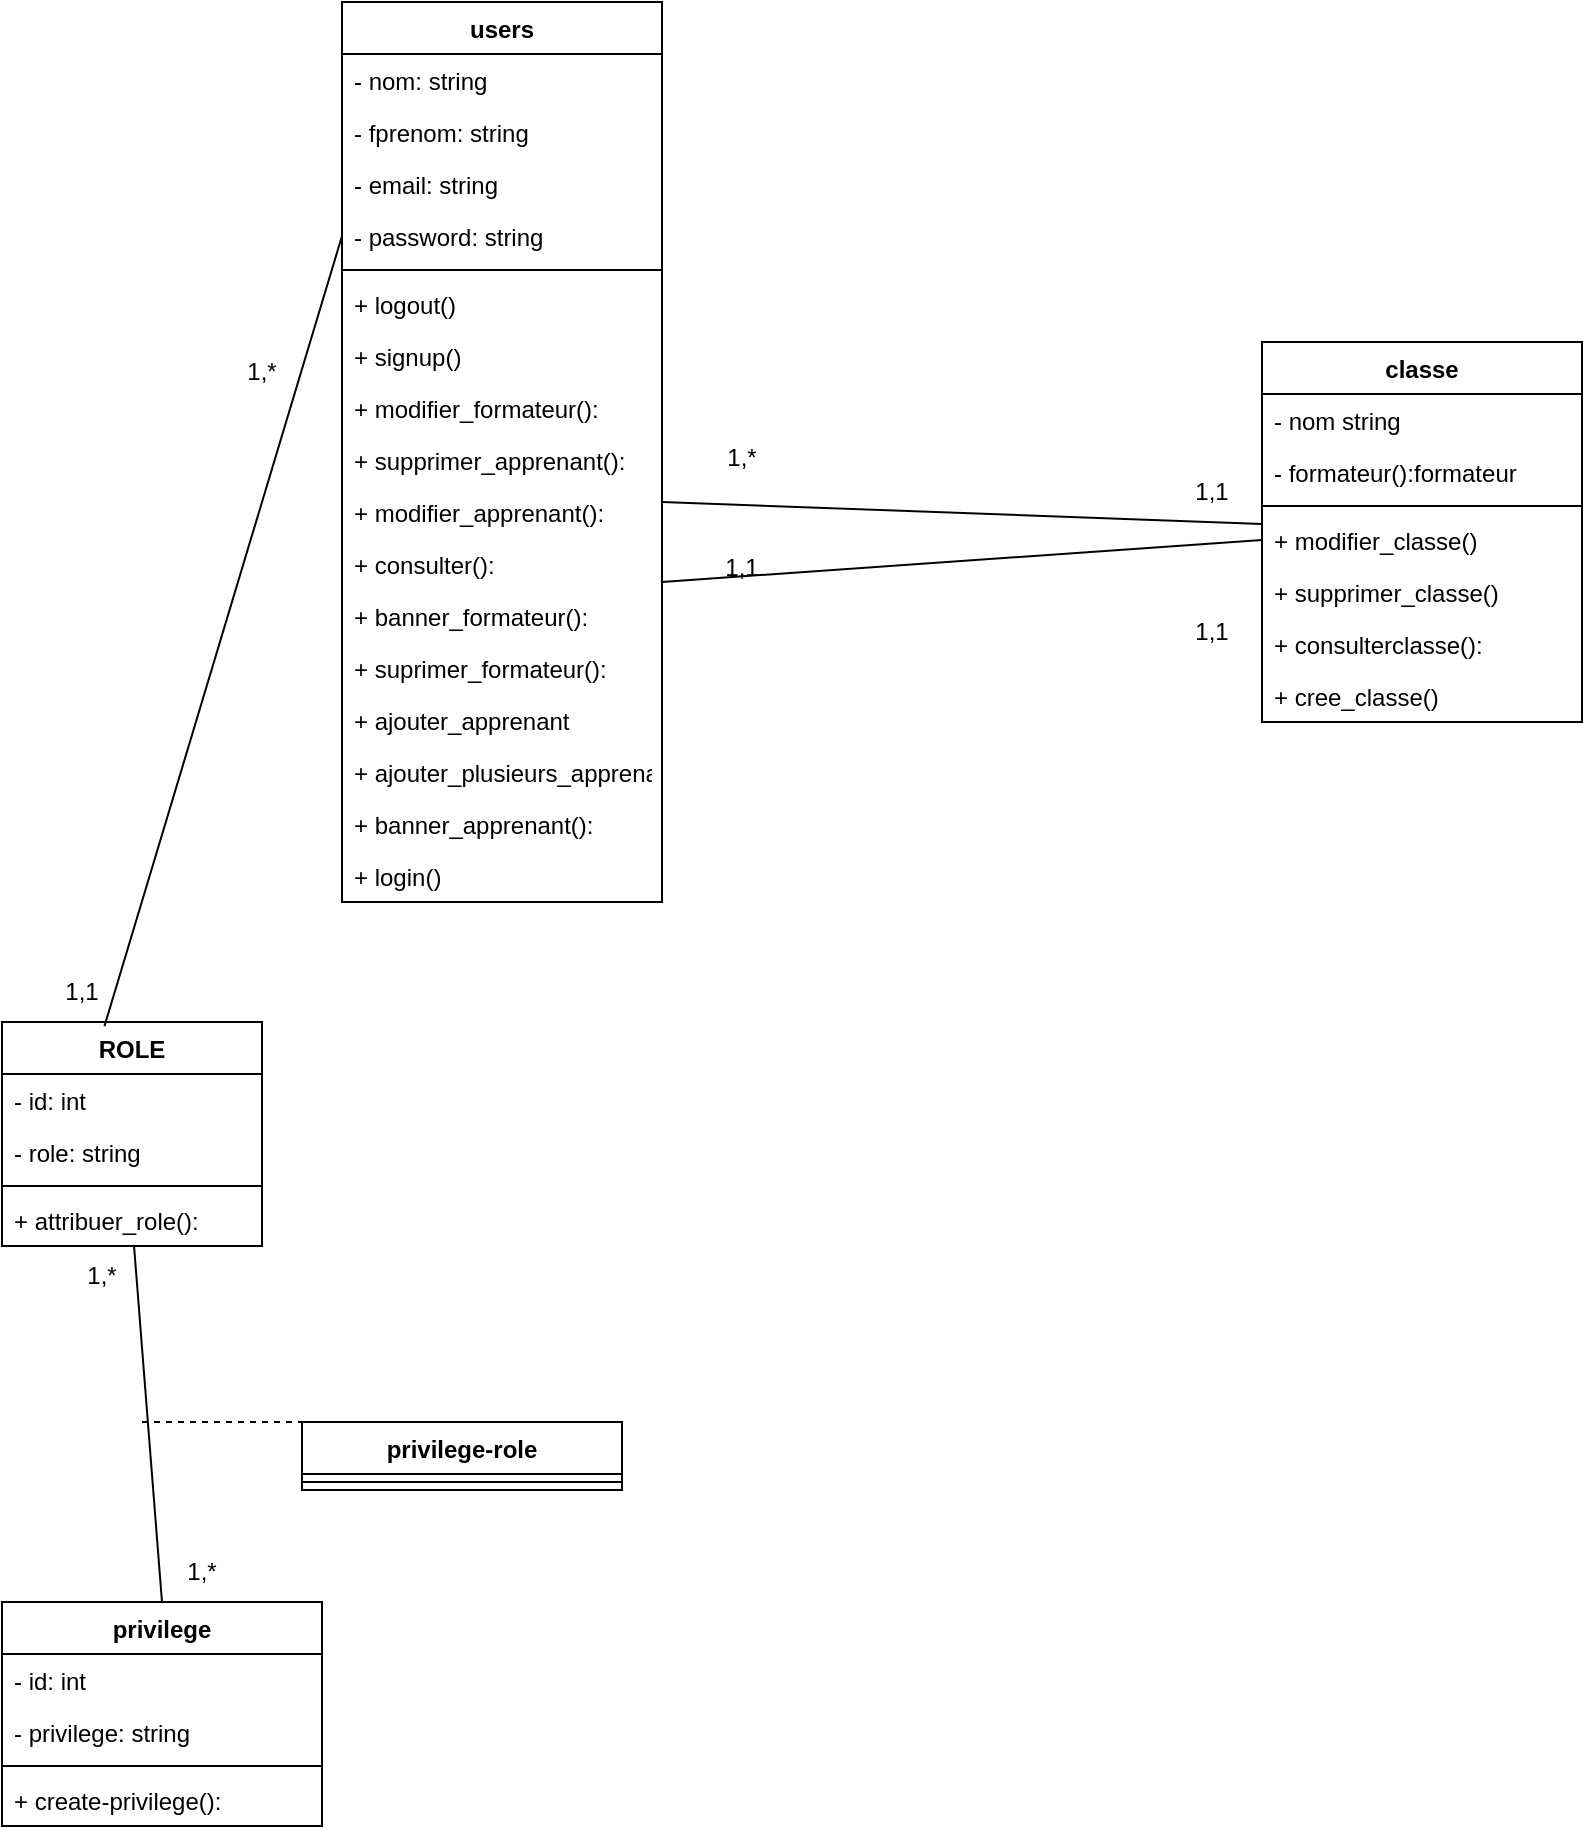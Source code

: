 <mxfile version="12.2.4" pages="1"><diagram id="awoEGCEaVY_gVuTQiOwD" name="Page-1"><mxGraphModel dx="1375" dy="1000" grid="1" gridSize="10" guides="1" tooltips="1" connect="1" arrows="1" fold="1" page="0" pageScale="1" pageWidth="850" pageHeight="1100" background="none" math="0" shadow="0"><root><mxCell id="0"/><mxCell id="1" parent="0"/><mxCell id="105" value="users" style="swimlane;fontStyle=1;align=center;verticalAlign=top;childLayout=stackLayout;horizontal=1;startSize=26;horizontalStack=0;resizeParent=1;resizeParentMax=0;resizeLast=0;collapsible=1;marginBottom=0;" vertex="1" parent="1"><mxGeometry x="220" y="10" width="160" height="450" as="geometry"/></mxCell><mxCell id="106" value="- nom: string" style="text;strokeColor=none;fillColor=none;align=left;verticalAlign=top;spacingLeft=4;spacingRight=4;overflow=hidden;rotatable=0;points=[[0,0.5],[1,0.5]];portConstraint=eastwest;" vertex="1" parent="105"><mxGeometry y="26" width="160" height="26" as="geometry"/></mxCell><mxCell id="107" value="- fprenom: string" style="text;strokeColor=none;fillColor=none;align=left;verticalAlign=top;spacingLeft=4;spacingRight=4;overflow=hidden;rotatable=0;points=[[0,0.5],[1,0.5]];portConstraint=eastwest;" vertex="1" parent="105"><mxGeometry y="52" width="160" height="26" as="geometry"/></mxCell><mxCell id="108" value="- email: string" style="text;strokeColor=none;fillColor=none;align=left;verticalAlign=top;spacingLeft=4;spacingRight=4;overflow=hidden;rotatable=0;points=[[0,0.5],[1,0.5]];portConstraint=eastwest;" vertex="1" parent="105"><mxGeometry y="78" width="160" height="26" as="geometry"/></mxCell><mxCell id="109" value="- password: string" style="text;strokeColor=none;fillColor=none;align=left;verticalAlign=top;spacingLeft=4;spacingRight=4;overflow=hidden;rotatable=0;points=[[0,0.5],[1,0.5]];portConstraint=eastwest;" vertex="1" parent="105"><mxGeometry y="104" width="160" height="26" as="geometry"/></mxCell><mxCell id="110" value="" style="line;strokeWidth=1;fillColor=none;align=left;verticalAlign=middle;spacingTop=-1;spacingLeft=3;spacingRight=3;rotatable=0;labelPosition=right;points=[];portConstraint=eastwest;strokeColor=inherit;" vertex="1" parent="105"><mxGeometry y="130" width="160" height="8" as="geometry"/></mxCell><mxCell id="111" value="+ logout()" style="text;strokeColor=none;fillColor=none;align=left;verticalAlign=top;spacingLeft=4;spacingRight=4;overflow=hidden;rotatable=0;points=[[0,0.5],[1,0.5]];portConstraint=eastwest;" vertex="1" parent="105"><mxGeometry y="138" width="160" height="26" as="geometry"/></mxCell><mxCell id="112" value="+ signup()" style="text;strokeColor=none;fillColor=none;align=left;verticalAlign=top;spacingLeft=4;spacingRight=4;overflow=hidden;rotatable=0;points=[[0,0.5],[1,0.5]];portConstraint=eastwest;" vertex="1" parent="105"><mxGeometry y="164" width="160" height="26" as="geometry"/></mxCell><mxCell id="113" value="+ modifier_formateur(): " style="text;strokeColor=none;fillColor=none;align=left;verticalAlign=top;spacingLeft=4;spacingRight=4;overflow=hidden;rotatable=0;points=[[0,0.5],[1,0.5]];portConstraint=eastwest;" vertex="1" parent="105"><mxGeometry y="190" width="160" height="26" as="geometry"/></mxCell><mxCell id="114" value="+ supprimer_apprenant(): " style="text;strokeColor=none;fillColor=none;align=left;verticalAlign=top;spacingLeft=4;spacingRight=4;overflow=hidden;rotatable=0;points=[[0,0.5],[1,0.5]];portConstraint=eastwest;" vertex="1" parent="105"><mxGeometry y="216" width="160" height="26" as="geometry"/></mxCell><mxCell id="115" value="+ modifier_apprenant(): " style="text;strokeColor=none;fillColor=none;align=left;verticalAlign=top;spacingLeft=4;spacingRight=4;overflow=hidden;rotatable=0;points=[[0,0.5],[1,0.5]];portConstraint=eastwest;" vertex="1" parent="105"><mxGeometry y="242" width="160" height="26" as="geometry"/></mxCell><mxCell id="116" value="+ consulter(): " style="text;strokeColor=none;fillColor=none;align=left;verticalAlign=top;spacingLeft=4;spacingRight=4;overflow=hidden;rotatable=0;points=[[0,0.5],[1,0.5]];portConstraint=eastwest;" vertex="1" parent="105"><mxGeometry y="268" width="160" height="26" as="geometry"/></mxCell><mxCell id="117" value="+ banner_formateur(): " style="text;strokeColor=none;fillColor=none;align=left;verticalAlign=top;spacingLeft=4;spacingRight=4;overflow=hidden;rotatable=0;points=[[0,0.5],[1,0.5]];portConstraint=eastwest;" vertex="1" parent="105"><mxGeometry y="294" width="160" height="26" as="geometry"/></mxCell><mxCell id="118" value="+ suprimer_formateur(): " style="text;strokeColor=none;fillColor=none;align=left;verticalAlign=top;spacingLeft=4;spacingRight=4;overflow=hidden;rotatable=0;points=[[0,0.5],[1,0.5]];portConstraint=eastwest;" vertex="1" parent="105"><mxGeometry y="320" width="160" height="26" as="geometry"/></mxCell><mxCell id="119" value="+ ajouter_apprenant" style="text;strokeColor=none;fillColor=none;align=left;verticalAlign=top;spacingLeft=4;spacingRight=4;overflow=hidden;rotatable=0;points=[[0,0.5],[1,0.5]];portConstraint=eastwest;" vertex="1" parent="105"><mxGeometry y="346" width="160" height="26" as="geometry"/></mxCell><mxCell id="120" value="+ ajouter_plusieurs_apprenant" style="text;strokeColor=none;fillColor=none;align=left;verticalAlign=top;spacingLeft=4;spacingRight=4;overflow=hidden;rotatable=0;points=[[0,0.5],[1,0.5]];portConstraint=eastwest;" vertex="1" parent="105"><mxGeometry y="372" width="160" height="26" as="geometry"/></mxCell><mxCell id="121" value="+ banner_apprenant(): " style="text;strokeColor=none;fillColor=none;align=left;verticalAlign=top;spacingLeft=4;spacingRight=4;overflow=hidden;rotatable=0;points=[[0,0.5],[1,0.5]];portConstraint=eastwest;" vertex="1" parent="105"><mxGeometry y="398" width="160" height="26" as="geometry"/></mxCell><mxCell id="122" value="+ login()" style="text;strokeColor=none;fillColor=none;align=left;verticalAlign=top;spacingLeft=4;spacingRight=4;overflow=hidden;rotatable=0;points=[[0,0.5],[1,0.5]];portConstraint=eastwest;" vertex="1" parent="105"><mxGeometry y="424" width="160" height="26" as="geometry"/></mxCell><mxCell id="123" value="classe" style="swimlane;fontStyle=1;align=center;verticalAlign=top;childLayout=stackLayout;horizontal=1;startSize=26;horizontalStack=0;resizeParent=1;resizeParentMax=0;resizeLast=0;collapsible=1;marginBottom=0;" vertex="1" parent="1"><mxGeometry x="680" y="180" width="160" height="190" as="geometry"/></mxCell><mxCell id="124" value="- nom string" style="text;strokeColor=none;fillColor=none;align=left;verticalAlign=top;spacingLeft=4;spacingRight=4;overflow=hidden;rotatable=0;points=[[0,0.5],[1,0.5]];portConstraint=eastwest;" vertex="1" parent="123"><mxGeometry y="26" width="160" height="26" as="geometry"/></mxCell><mxCell id="125" value="- formateur():formateur" style="text;strokeColor=none;fillColor=none;align=left;verticalAlign=top;spacingLeft=4;spacingRight=4;overflow=hidden;rotatable=0;points=[[0,0.5],[1,0.5]];portConstraint=eastwest;" vertex="1" parent="123"><mxGeometry y="52" width="160" height="26" as="geometry"/></mxCell><mxCell id="126" value="" style="line;strokeWidth=1;fillColor=none;align=left;verticalAlign=middle;spacingTop=-1;spacingLeft=3;spacingRight=3;rotatable=0;labelPosition=right;points=[];portConstraint=eastwest;strokeColor=inherit;" vertex="1" parent="123"><mxGeometry y="78" width="160" height="8" as="geometry"/></mxCell><mxCell id="127" value="+ modifier_classe()" style="text;strokeColor=none;fillColor=none;align=left;verticalAlign=top;spacingLeft=4;spacingRight=4;overflow=hidden;rotatable=0;points=[[0,0.5],[1,0.5]];portConstraint=eastwest;" vertex="1" parent="123"><mxGeometry y="86" width="160" height="26" as="geometry"/></mxCell><mxCell id="128" value="+ supprimer_classe()" style="text;strokeColor=none;fillColor=none;align=left;verticalAlign=top;spacingLeft=4;spacingRight=4;overflow=hidden;rotatable=0;points=[[0,0.5],[1,0.5]];portConstraint=eastwest;" vertex="1" parent="123"><mxGeometry y="112" width="160" height="26" as="geometry"/></mxCell><mxCell id="129" value="+ consulterclasse():" style="text;strokeColor=none;fillColor=none;align=left;verticalAlign=top;spacingLeft=4;spacingRight=4;overflow=hidden;rotatable=0;points=[[0,0.5],[1,0.5]];portConstraint=eastwest;" vertex="1" parent="123"><mxGeometry y="138" width="160" height="26" as="geometry"/></mxCell><mxCell id="130" value="+ cree_classe()" style="text;strokeColor=none;fillColor=none;align=left;verticalAlign=top;spacingLeft=4;spacingRight=4;overflow=hidden;rotatable=0;points=[[0,0.5],[1,0.5]];portConstraint=eastwest;" vertex="1" parent="123"><mxGeometry y="164" width="160" height="26" as="geometry"/></mxCell><mxCell id="131" value="privilege" style="swimlane;fontStyle=1;align=center;verticalAlign=top;childLayout=stackLayout;horizontal=1;startSize=26;horizontalStack=0;resizeParent=1;resizeParentMax=0;resizeLast=0;collapsible=1;marginBottom=0;" vertex="1" parent="1"><mxGeometry x="50" y="810" width="160" height="112" as="geometry"/></mxCell><mxCell id="132" value="- id: int" style="text;strokeColor=none;fillColor=none;align=left;verticalAlign=top;spacingLeft=4;spacingRight=4;overflow=hidden;rotatable=0;points=[[0,0.5],[1,0.5]];portConstraint=eastwest;" vertex="1" parent="131"><mxGeometry y="26" width="160" height="26" as="geometry"/></mxCell><mxCell id="133" value="- privilege: string" style="text;strokeColor=none;fillColor=none;align=left;verticalAlign=top;spacingLeft=4;spacingRight=4;overflow=hidden;rotatable=0;points=[[0,0.5],[1,0.5]];portConstraint=eastwest;" vertex="1" parent="131"><mxGeometry y="52" width="160" height="26" as="geometry"/></mxCell><mxCell id="134" value="" style="line;strokeWidth=1;fillColor=none;align=left;verticalAlign=middle;spacingTop=-1;spacingLeft=3;spacingRight=3;rotatable=0;labelPosition=right;points=[];portConstraint=eastwest;strokeColor=inherit;" vertex="1" parent="131"><mxGeometry y="78" width="160" height="8" as="geometry"/></mxCell><mxCell id="135" value="+ create-privilege():" style="text;strokeColor=none;fillColor=none;align=left;verticalAlign=top;spacingLeft=4;spacingRight=4;overflow=hidden;rotatable=0;points=[[0,0.5],[1,0.5]];portConstraint=eastwest;" vertex="1" parent="131"><mxGeometry y="86" width="160" height="26" as="geometry"/></mxCell><mxCell id="136" value="ROLE" style="swimlane;fontStyle=1;align=center;verticalAlign=top;childLayout=stackLayout;horizontal=1;startSize=26;horizontalStack=0;resizeParent=1;resizeParentMax=0;resizeLast=0;collapsible=1;marginBottom=0;" vertex="1" parent="1"><mxGeometry x="50" y="520" width="130" height="112" as="geometry"/></mxCell><mxCell id="137" value="- id: int" style="text;strokeColor=none;fillColor=none;align=left;verticalAlign=top;spacingLeft=4;spacingRight=4;overflow=hidden;rotatable=0;points=[[0,0.5],[1,0.5]];portConstraint=eastwest;" vertex="1" parent="136"><mxGeometry y="26" width="130" height="26" as="geometry"/></mxCell><mxCell id="138" value="- role: string" style="text;strokeColor=none;fillColor=none;align=left;verticalAlign=top;spacingLeft=4;spacingRight=4;overflow=hidden;rotatable=0;points=[[0,0.5],[1,0.5]];portConstraint=eastwest;" vertex="1" parent="136"><mxGeometry y="52" width="130" height="26" as="geometry"/></mxCell><mxCell id="139" value="" style="line;strokeWidth=1;fillColor=none;align=left;verticalAlign=middle;spacingTop=-1;spacingLeft=3;spacingRight=3;rotatable=0;labelPosition=right;points=[];portConstraint=eastwest;strokeColor=inherit;" vertex="1" parent="136"><mxGeometry y="78" width="130" height="8" as="geometry"/></mxCell><mxCell id="140" value="+ attribuer_role(): " style="text;strokeColor=none;fillColor=none;align=left;verticalAlign=top;spacingLeft=4;spacingRight=4;overflow=hidden;rotatable=0;points=[[0,0.5],[1,0.5]];portConstraint=eastwest;" vertex="1" parent="136"><mxGeometry y="86" width="130" height="26" as="geometry"/></mxCell><mxCell id="141" value="" style="endArrow=none;html=1;exitX=0.5;exitY=0;exitDx=0;exitDy=0;" edge="1" parent="1" source="131" target="140"><mxGeometry width="50" height="50" relative="1" as="geometry"><mxPoint x="370" y="520" as="sourcePoint"/><mxPoint x="420" y="470" as="targetPoint"/></mxGeometry></mxCell><mxCell id="142" value="privilege-role" style="swimlane;fontStyle=1;align=center;verticalAlign=top;childLayout=stackLayout;horizontal=1;startSize=26;horizontalStack=0;resizeParent=1;resizeParentMax=0;resizeLast=0;collapsible=1;marginBottom=0;" vertex="1" parent="1"><mxGeometry x="200" y="720" width="160" height="34" as="geometry"/></mxCell><mxCell id="143" value="" style="line;strokeWidth=1;fillColor=none;align=left;verticalAlign=middle;spacingTop=-1;spacingLeft=3;spacingRight=3;rotatable=0;labelPosition=right;points=[];portConstraint=eastwest;strokeColor=inherit;" vertex="1" parent="142"><mxGeometry y="26" width="160" height="8" as="geometry"/></mxCell><mxCell id="144" value="" style="endArrow=none;dashed=1;html=1;entryX=0.103;entryY=0;entryDx=0;entryDy=0;entryPerimeter=0;" edge="1" parent="1" target="142"><mxGeometry width="50" height="50" relative="1" as="geometry"><mxPoint x="120" y="720" as="sourcePoint"/><mxPoint x="420" y="550" as="targetPoint"/></mxGeometry></mxCell><mxCell id="145" value="" style="endArrow=none;html=1;entryX=0.394;entryY=0.019;entryDx=0;entryDy=0;entryPerimeter=0;exitX=0;exitY=0.5;exitDx=0;exitDy=0;" edge="1" parent="1" target="136"><mxGeometry width="50" height="50" relative="1" as="geometry"><mxPoint x="220" y="127" as="sourcePoint"/><mxPoint x="450" y="490" as="targetPoint"/></mxGeometry></mxCell><mxCell id="146" value="1,1" style="text;html=1;strokeColor=none;fillColor=none;align=center;verticalAlign=middle;whiteSpace=wrap;rounded=0;" vertex="1" parent="1"><mxGeometry x="60" y="490" width="60" height="30" as="geometry"/></mxCell><mxCell id="147" value="" style="endArrow=none;html=1;entryX=0;entryY=0.5;entryDx=0;entryDy=0;" edge="1" parent="1"><mxGeometry width="50" height="50" relative="1" as="geometry"><mxPoint x="380" y="260" as="sourcePoint"/><mxPoint x="680" y="271" as="targetPoint"/></mxGeometry></mxCell><mxCell id="148" value="1,1" style="text;html=1;strokeColor=none;fillColor=none;align=center;verticalAlign=middle;whiteSpace=wrap;rounded=0;" vertex="1" parent="1"><mxGeometry x="630" y="240" width="50" height="30" as="geometry"/></mxCell><mxCell id="149" value="1,*" style="text;html=1;strokeColor=none;fillColor=none;align=center;verticalAlign=middle;whiteSpace=wrap;rounded=0;" vertex="1" parent="1"><mxGeometry x="390" y="223" width="60" height="30" as="geometry"/></mxCell><mxCell id="150" value="1,1" style="text;html=1;strokeColor=none;fillColor=none;align=center;verticalAlign=middle;whiteSpace=wrap;rounded=0;" vertex="1" parent="1"><mxGeometry x="390" y="278" width="60" height="30" as="geometry"/></mxCell><mxCell id="151" value="" style="endArrow=none;html=1;entryX=0;entryY=0.5;entryDx=0;entryDy=0;" edge="1" parent="1" target="127"><mxGeometry width="50" height="50" relative="1" as="geometry"><mxPoint x="380" y="300" as="sourcePoint"/><mxPoint x="560" y="150" as="targetPoint"/></mxGeometry></mxCell><mxCell id="152" value="1,1" style="text;html=1;strokeColor=none;fillColor=none;align=center;verticalAlign=middle;whiteSpace=wrap;rounded=0;" vertex="1" parent="1"><mxGeometry x="625" y="310" width="60" height="30" as="geometry"/></mxCell><mxCell id="153" value="1,*" style="text;html=1;strokeColor=none;fillColor=none;align=center;verticalAlign=middle;whiteSpace=wrap;rounded=0;" vertex="1" parent="1"><mxGeometry x="150" y="180" width="60" height="30" as="geometry"/></mxCell><mxCell id="154" value="1,*" style="text;html=1;strokeColor=none;fillColor=none;align=center;verticalAlign=middle;whiteSpace=wrap;rounded=0;" vertex="1" parent="1"><mxGeometry x="120" y="780" width="60" height="30" as="geometry"/></mxCell><mxCell id="155" value="1,*" style="text;html=1;strokeColor=none;fillColor=none;align=center;verticalAlign=middle;whiteSpace=wrap;rounded=0;" vertex="1" parent="1"><mxGeometry x="70" y="632" width="60" height="30" as="geometry"/></mxCell></root></mxGraphModel></diagram></mxfile>